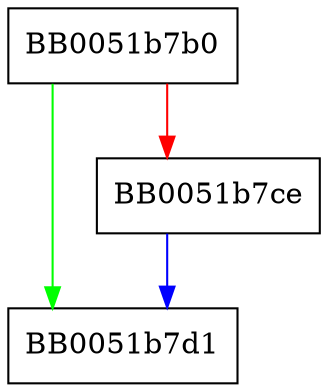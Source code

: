 digraph ASN1_STRING_type_new {
  node [shape="box"];
  graph [splines=ortho];
  BB0051b7b0 -> BB0051b7d1 [color="green"];
  BB0051b7b0 -> BB0051b7ce [color="red"];
  BB0051b7ce -> BB0051b7d1 [color="blue"];
}